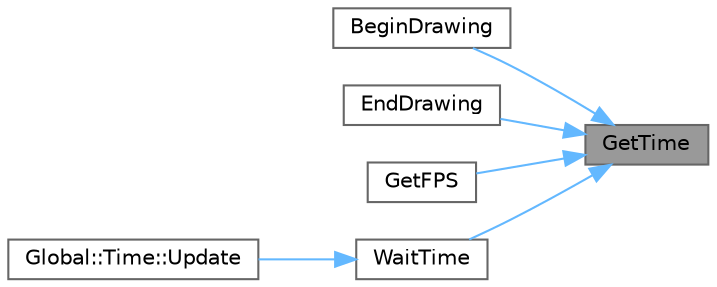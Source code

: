 digraph "GetTime"
{
 // LATEX_PDF_SIZE
  bgcolor="transparent";
  edge [fontname=Helvetica,fontsize=10,labelfontname=Helvetica,labelfontsize=10];
  node [fontname=Helvetica,fontsize=10,shape=box,height=0.2,width=0.4];
  rankdir="RL";
  Node1 [id="Node000001",label="GetTime",height=0.2,width=0.4,color="gray40", fillcolor="grey60", style="filled", fontcolor="black",tooltip=" "];
  Node1 -> Node2 [id="edge6_Node000001_Node000002",dir="back",color="steelblue1",style="solid",tooltip=" "];
  Node2 [id="Node000002",label="BeginDrawing",height=0.2,width=0.4,color="grey40", fillcolor="white", style="filled",URL="$_classes_2lib_2rcore_8c.html#a3180527a8d5d4007d7825bcd3649f5e1",tooltip=" "];
  Node1 -> Node3 [id="edge7_Node000001_Node000003",dir="back",color="steelblue1",style="solid",tooltip=" "];
  Node3 [id="Node000003",label="EndDrawing",height=0.2,width=0.4,color="grey40", fillcolor="white", style="filled",URL="$_classes_2lib_2rcore_8c.html#a40e32d82cfb49ed563c0a93285537b58",tooltip=" "];
  Node1 -> Node4 [id="edge8_Node000001_Node000004",dir="back",color="steelblue1",style="solid",tooltip=" "];
  Node4 [id="Node000004",label="GetFPS",height=0.2,width=0.4,color="grey40", fillcolor="white", style="filled",URL="$_classes_2lib_2rcore_8c.html#a05b4d4b035c07ff5b55eff992552ff6b",tooltip=" "];
  Node1 -> Node5 [id="edge9_Node000001_Node000005",dir="back",color="steelblue1",style="solid",tooltip=" "];
  Node5 [id="Node000005",label="WaitTime",height=0.2,width=0.4,color="grey40", fillcolor="white", style="filled",URL="$_old_2_classes_2lib_2rcore_8c.html#a2df0e80d149b2aabe1b226b099797b4b",tooltip=" "];
  Node5 -> Node6 [id="edge10_Node000005_Node000006",dir="back",color="steelblue1",style="solid",tooltip=" "];
  Node6 [id="Node000006",label="Global::Time::Update",height=0.2,width=0.4,color="grey40", fillcolor="white", style="filled",URL="$class_global_1_1_time.html#a58b681269bf4208615012b8c5815828f",tooltip=" "];
}
